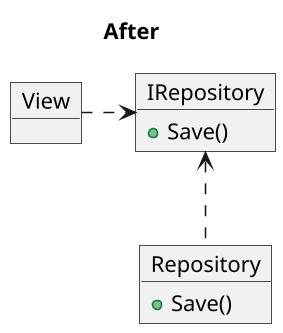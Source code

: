 @startuml 
title After
skinparam dpi 150

object View
object IRepository {
	+Save()
}
object Repository {
	+Save()
}

View .> IRepository
IRepository <.. Repository

@enduml
